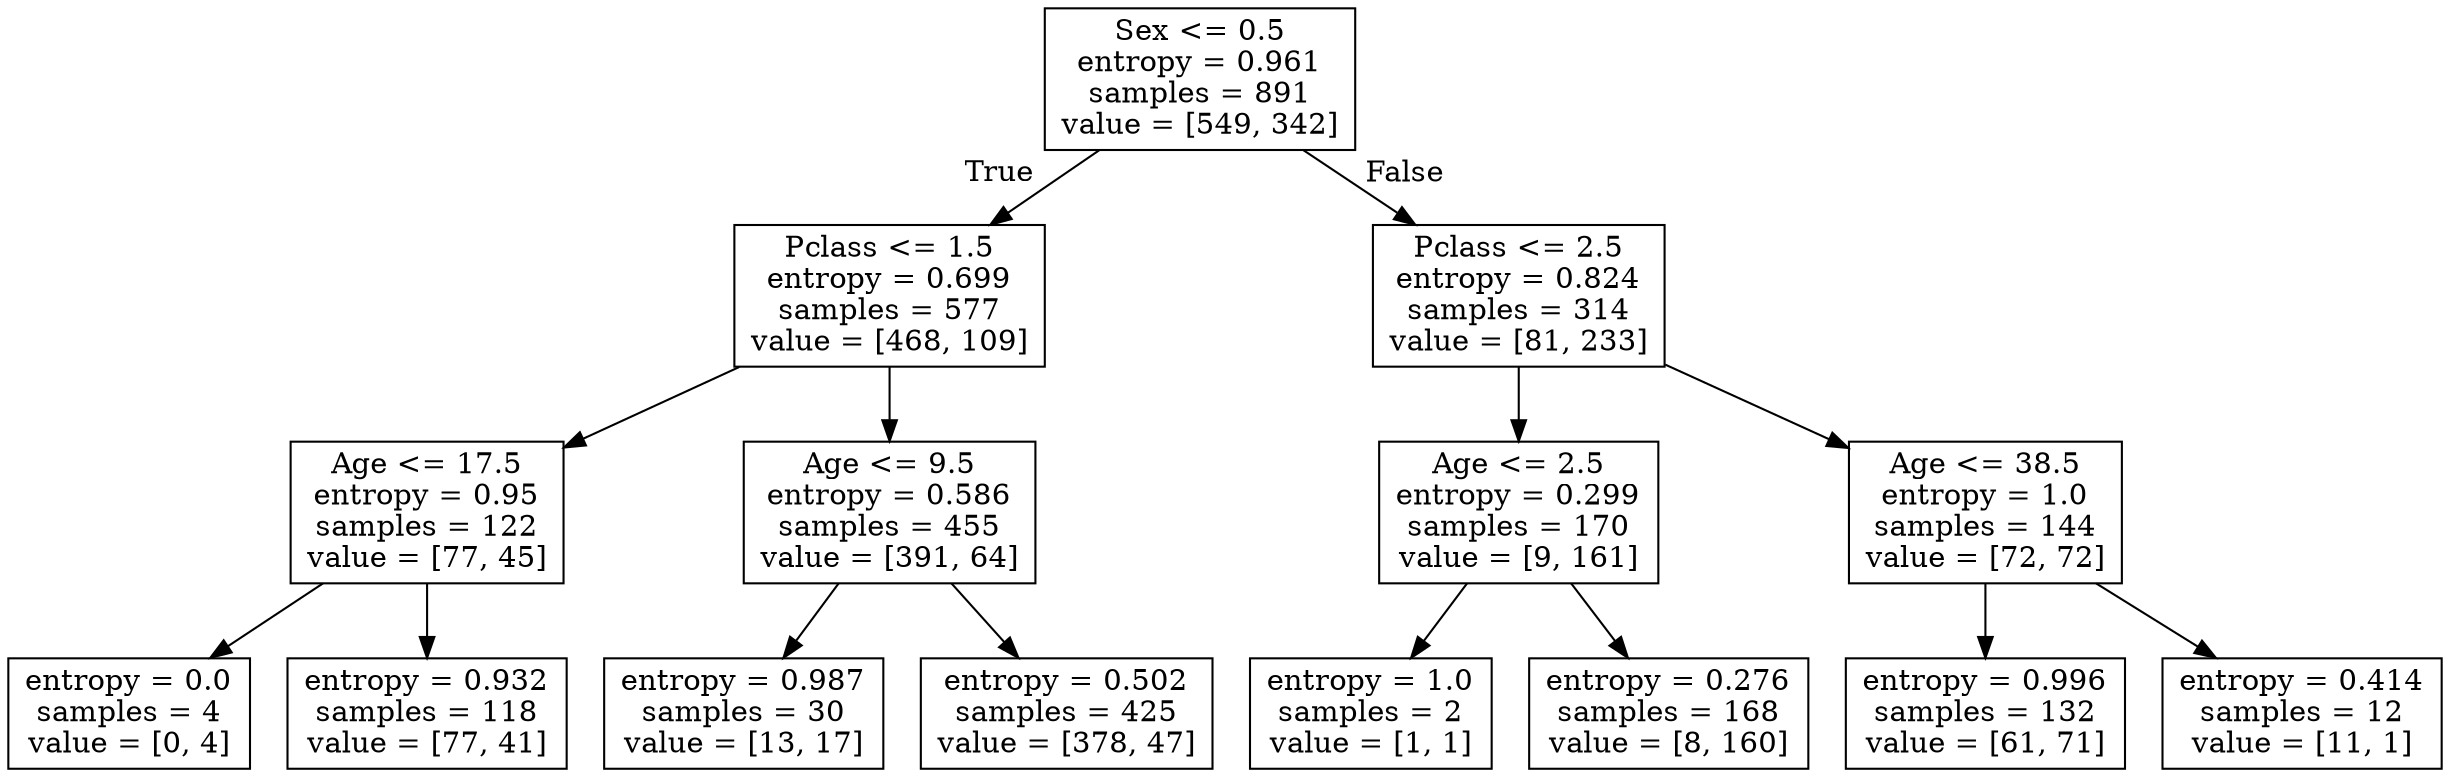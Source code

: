 digraph Tree {
node [shape=box] ;
0 [label="Sex <= 0.5\nentropy = 0.961\nsamples = 891\nvalue = [549, 342]"] ;
1 [label="Pclass <= 1.5\nentropy = 0.699\nsamples = 577\nvalue = [468, 109]"] ;
0 -> 1 [labeldistance=2.5, labelangle=45, headlabel="True"] ;
2 [label="Age <= 17.5\nentropy = 0.95\nsamples = 122\nvalue = [77, 45]"] ;
1 -> 2 ;
3 [label="entropy = 0.0\nsamples = 4\nvalue = [0, 4]"] ;
2 -> 3 ;
4 [label="entropy = 0.932\nsamples = 118\nvalue = [77, 41]"] ;
2 -> 4 ;
5 [label="Age <= 9.5\nentropy = 0.586\nsamples = 455\nvalue = [391, 64]"] ;
1 -> 5 ;
6 [label="entropy = 0.987\nsamples = 30\nvalue = [13, 17]"] ;
5 -> 6 ;
7 [label="entropy = 0.502\nsamples = 425\nvalue = [378, 47]"] ;
5 -> 7 ;
8 [label="Pclass <= 2.5\nentropy = 0.824\nsamples = 314\nvalue = [81, 233]"] ;
0 -> 8 [labeldistance=2.5, labelangle=-45, headlabel="False"] ;
9 [label="Age <= 2.5\nentropy = 0.299\nsamples = 170\nvalue = [9, 161]"] ;
8 -> 9 ;
10 [label="entropy = 1.0\nsamples = 2\nvalue = [1, 1]"] ;
9 -> 10 ;
11 [label="entropy = 0.276\nsamples = 168\nvalue = [8, 160]"] ;
9 -> 11 ;
12 [label="Age <= 38.5\nentropy = 1.0\nsamples = 144\nvalue = [72, 72]"] ;
8 -> 12 ;
13 [label="entropy = 0.996\nsamples = 132\nvalue = [61, 71]"] ;
12 -> 13 ;
14 [label="entropy = 0.414\nsamples = 12\nvalue = [11, 1]"] ;
12 -> 14 ;
}